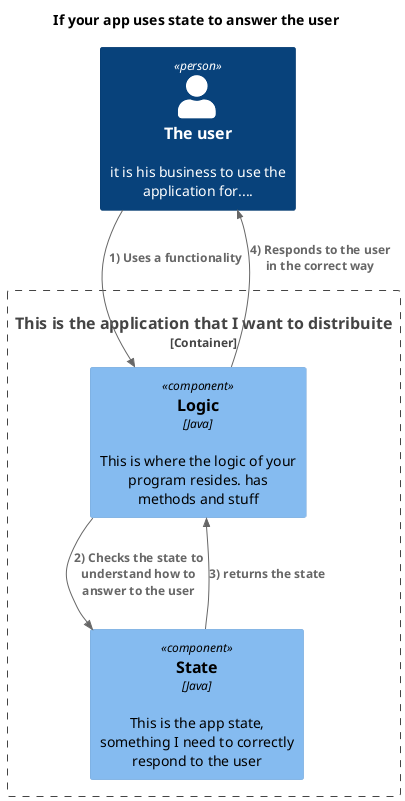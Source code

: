 @startuml apps-with-state
title "If your app uses state to answer the user"
''!include zk-logo.wsd
!include <C4/C4_Container>
!include <C4/C4_Component>
!include <logos/solr>
!include <logos/apache-camel>
''Container(zk,"ZooKeeper","JavaApp","Provides distributed coordination and synchronization of settings, state of the application, online state",$sprite=zookeeper)
Person(user,"The user","it is his business to use the application for....")
Container_Boundary(my_app,"This is the application that I want to distribuite"){
    Component(logic,"Logic","Java","This is where the logic of your program resides. has methods and stuff")
    Component(state,"State","Java","This is the app state, something I need to correctly respond to the user")
}

Rel(user,logic,"1) Uses a functionality")
Rel(logic,state,"2) Checks the state to understand how to answer to the user")
Rel(state,logic,"3) returns the state")
Rel(logic, user, "4) Responds to the user in the correct way")
@enduml